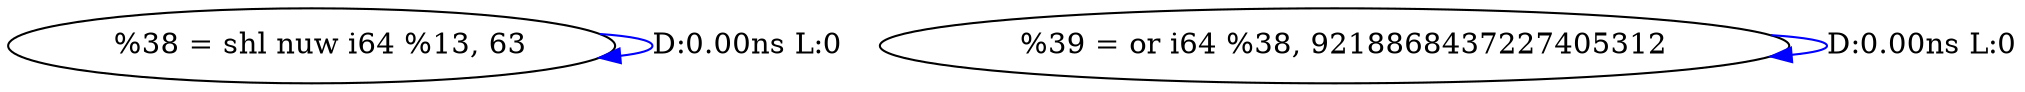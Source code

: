 digraph {
Node0x385ab40[label="  %38 = shl nuw i64 %13, 63"];
Node0x385ab40 -> Node0x385ab40[label="D:0.00ns L:0",color=blue];
Node0x385ac20[label="  %39 = or i64 %38, 9218868437227405312"];
Node0x385ac20 -> Node0x385ac20[label="D:0.00ns L:0",color=blue];
}
